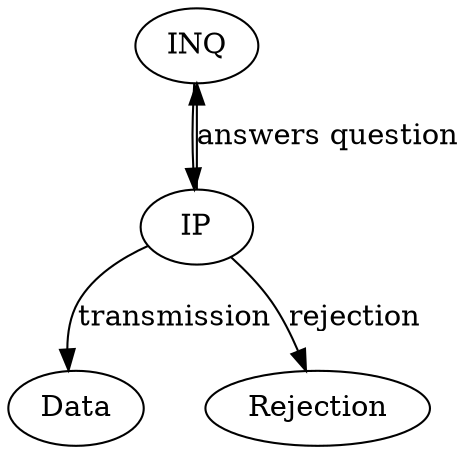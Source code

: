 

digraph {
  INQ -> IP
  IP -> INQ [label="answers question"]
  IP -> Data [label="transmission"]
  IP -> Rejection [label="rejection"]
}